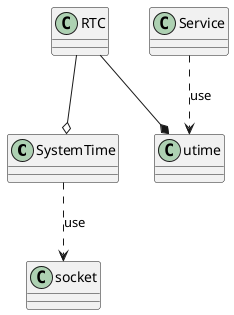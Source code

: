 @startuml

class SystemTime {
}

class RTC {
}

class socket {
}

class Service {
}

class utime {
}

SystemTime ..> socket : use

RTC --o SystemTime

Service ..> utime : use

RTC --* utime


@enduml